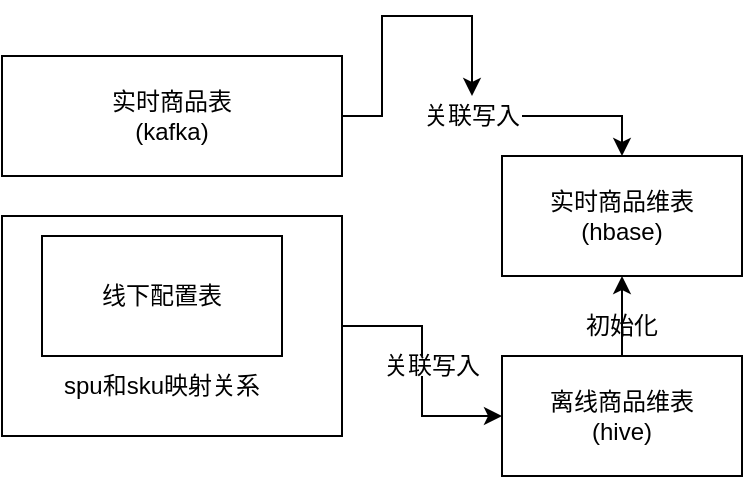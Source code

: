 <mxfile version="22.1.11" type="github">
  <diagram name="第 1 页" id="sOmlJIcZuwc7b4XqdzQj">
    <mxGraphModel dx="797" dy="523" grid="1" gridSize="10" guides="1" tooltips="1" connect="1" arrows="1" fold="1" page="1" pageScale="1" pageWidth="827" pageHeight="1169" math="0" shadow="0">
      <root>
        <mxCell id="0" />
        <mxCell id="1" parent="0" />
        <mxCell id="FjT4K9WoOIpY4Io7dNzL-6" style="edgeStyle=orthogonalEdgeStyle;rounded=0;orthogonalLoop=1;jettySize=auto;html=1;exitX=1;exitY=0.5;exitDx=0;exitDy=0;entryX=0;entryY=0.5;entryDx=0;entryDy=0;" edge="1" parent="1" source="FjT4K9WoOIpY4Io7dNzL-4" target="FjT4K9WoOIpY4Io7dNzL-3">
          <mxGeometry relative="1" as="geometry" />
        </mxCell>
        <mxCell id="FjT4K9WoOIpY4Io7dNzL-4" value="" style="rounded=0;whiteSpace=wrap;html=1;" vertex="1" parent="1">
          <mxGeometry x="30" y="260" width="170" height="110" as="geometry" />
        </mxCell>
        <mxCell id="FjT4K9WoOIpY4Io7dNzL-1" value="线下配置表" style="rounded=0;whiteSpace=wrap;html=1;" vertex="1" parent="1">
          <mxGeometry x="50" y="270" width="120" height="60" as="geometry" />
        </mxCell>
        <mxCell id="FjT4K9WoOIpY4Io7dNzL-2" value="实时商品维表&lt;br&gt;(hbase)" style="rounded=0;whiteSpace=wrap;html=1;" vertex="1" parent="1">
          <mxGeometry x="280" y="230" width="120" height="60" as="geometry" />
        </mxCell>
        <mxCell id="FjT4K9WoOIpY4Io7dNzL-7" style="edgeStyle=orthogonalEdgeStyle;rounded=0;orthogonalLoop=1;jettySize=auto;html=1;exitX=0.5;exitY=0;exitDx=0;exitDy=0;" edge="1" parent="1" source="FjT4K9WoOIpY4Io7dNzL-3" target="FjT4K9WoOIpY4Io7dNzL-2">
          <mxGeometry relative="1" as="geometry" />
        </mxCell>
        <mxCell id="FjT4K9WoOIpY4Io7dNzL-3" value="离线商品维表&lt;br&gt;(hive)" style="rounded=0;whiteSpace=wrap;html=1;" vertex="1" parent="1">
          <mxGeometry x="280" y="330" width="120" height="60" as="geometry" />
        </mxCell>
        <mxCell id="FjT4K9WoOIpY4Io7dNzL-5" value="spu和sku映射关系" style="text;html=1;strokeColor=none;fillColor=none;align=center;verticalAlign=middle;whiteSpace=wrap;rounded=0;" vertex="1" parent="1">
          <mxGeometry x="50" y="330" width="120" height="30" as="geometry" />
        </mxCell>
        <mxCell id="FjT4K9WoOIpY4Io7dNzL-8" value="初始化" style="text;html=1;strokeColor=none;fillColor=none;align=center;verticalAlign=middle;whiteSpace=wrap;rounded=0;" vertex="1" parent="1">
          <mxGeometry x="310" y="300" width="60" height="30" as="geometry" />
        </mxCell>
        <mxCell id="FjT4K9WoOIpY4Io7dNzL-10" style="edgeStyle=orthogonalEdgeStyle;rounded=0;orthogonalLoop=1;jettySize=auto;html=1;exitX=1;exitY=0.5;exitDx=0;exitDy=0;entryX=0.5;entryY=0;entryDx=0;entryDy=0;" edge="1" parent="1" source="FjT4K9WoOIpY4Io7dNzL-19" target="FjT4K9WoOIpY4Io7dNzL-2">
          <mxGeometry relative="1" as="geometry" />
        </mxCell>
        <mxCell id="FjT4K9WoOIpY4Io7dNzL-9" value="实时商品表&lt;br&gt;(kafka)" style="rounded=0;whiteSpace=wrap;html=1;" vertex="1" parent="1">
          <mxGeometry x="30" y="180" width="170" height="60" as="geometry" />
        </mxCell>
        <mxCell id="FjT4K9WoOIpY4Io7dNzL-12" value="关联写入" style="text;html=1;strokeColor=none;fillColor=default;align=center;verticalAlign=middle;whiteSpace=wrap;rounded=0;" vertex="1" parent="1">
          <mxGeometry x="220" y="330" width="50" height="10" as="geometry" />
        </mxCell>
        <mxCell id="FjT4K9WoOIpY4Io7dNzL-24" value="" style="edgeStyle=orthogonalEdgeStyle;rounded=0;orthogonalLoop=1;jettySize=auto;html=1;exitX=1;exitY=0.5;exitDx=0;exitDy=0;entryX=0.5;entryY=0;entryDx=0;entryDy=0;" edge="1" parent="1" source="FjT4K9WoOIpY4Io7dNzL-9" target="FjT4K9WoOIpY4Io7dNzL-19">
          <mxGeometry relative="1" as="geometry">
            <mxPoint x="200" y="210" as="sourcePoint" />
            <mxPoint x="340" y="230" as="targetPoint" />
          </mxGeometry>
        </mxCell>
        <mxCell id="FjT4K9WoOIpY4Io7dNzL-19" value="关联写入" style="text;html=1;strokeColor=none;fillColor=default;align=center;verticalAlign=middle;whiteSpace=wrap;rounded=0;" vertex="1" parent="1">
          <mxGeometry x="240" y="200" width="50" height="20" as="geometry" />
        </mxCell>
      </root>
    </mxGraphModel>
  </diagram>
</mxfile>
